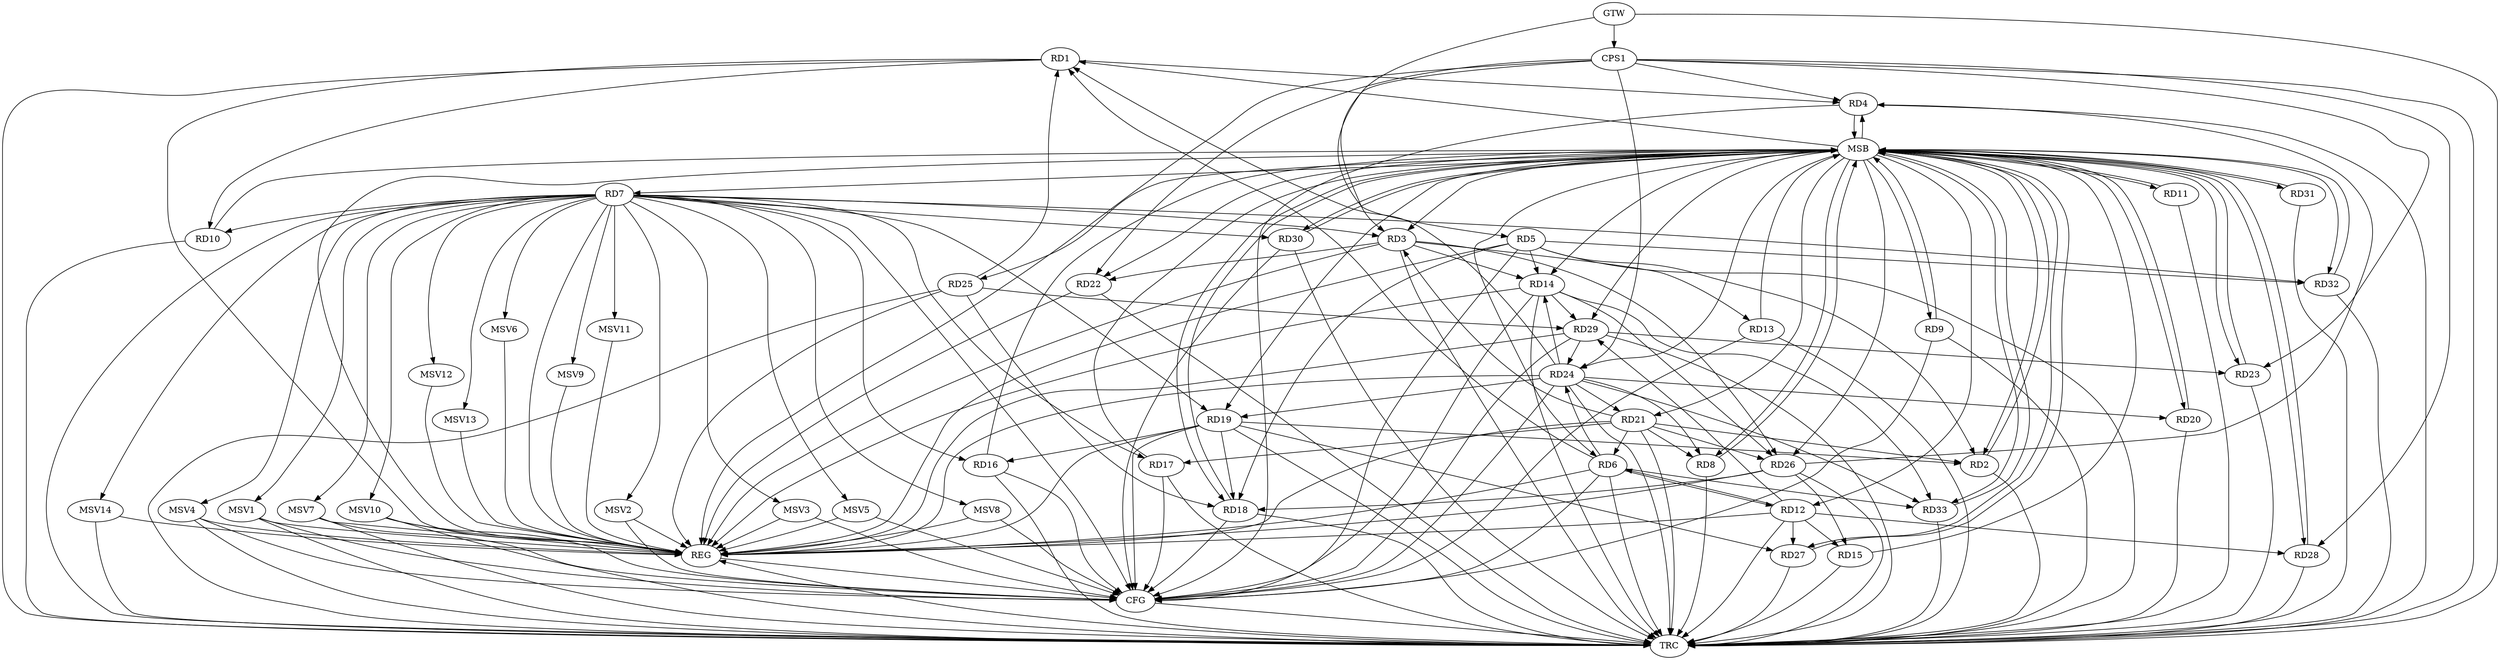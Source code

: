 strict digraph G {
  RD1 [ label="RD1" ];
  RD2 [ label="RD2" ];
  RD3 [ label="RD3" ];
  RD4 [ label="RD4" ];
  RD5 [ label="RD5" ];
  RD6 [ label="RD6" ];
  RD7 [ label="RD7" ];
  RD8 [ label="RD8" ];
  RD9 [ label="RD9" ];
  RD10 [ label="RD10" ];
  RD11 [ label="RD11" ];
  RD12 [ label="RD12" ];
  RD13 [ label="RD13" ];
  RD14 [ label="RD14" ];
  RD15 [ label="RD15" ];
  RD16 [ label="RD16" ];
  RD17 [ label="RD17" ];
  RD18 [ label="RD18" ];
  RD19 [ label="RD19" ];
  RD20 [ label="RD20" ];
  RD21 [ label="RD21" ];
  RD22 [ label="RD22" ];
  RD23 [ label="RD23" ];
  RD24 [ label="RD24" ];
  RD25 [ label="RD25" ];
  RD26 [ label="RD26" ];
  RD27 [ label="RD27" ];
  RD28 [ label="RD28" ];
  RD29 [ label="RD29" ];
  RD30 [ label="RD30" ];
  RD31 [ label="RD31" ];
  RD32 [ label="RD32" ];
  RD33 [ label="RD33" ];
  CPS1 [ label="CPS1" ];
  GTW [ label="GTW" ];
  REG [ label="REG" ];
  MSB [ label="MSB" ];
  CFG [ label="CFG" ];
  TRC [ label="TRC" ];
  MSV1 [ label="MSV1" ];
  MSV2 [ label="MSV2" ];
  MSV3 [ label="MSV3" ];
  MSV4 [ label="MSV4" ];
  MSV5 [ label="MSV5" ];
  MSV6 [ label="MSV6" ];
  MSV7 [ label="MSV7" ];
  MSV8 [ label="MSV8" ];
  MSV9 [ label="MSV9" ];
  MSV10 [ label="MSV10" ];
  MSV11 [ label="MSV11" ];
  MSV12 [ label="MSV12" ];
  MSV13 [ label="MSV13" ];
  MSV14 [ label="MSV14" ];
  RD1 -> RD4;
  RD6 -> RD1;
  RD1 -> RD10;
  RD24 -> RD1;
  RD25 -> RD1;
  RD5 -> RD2;
  RD19 -> RD2;
  RD21 -> RD2;
  RD7 -> RD3;
  RD3 -> RD13;
  RD3 -> RD14;
  RD21 -> RD3;
  RD3 -> RD22;
  RD3 -> RD26;
  RD26 -> RD4;
  RD5 -> RD14;
  RD5 -> RD18;
  RD5 -> RD32;
  RD6 -> RD12;
  RD12 -> RD6;
  RD21 -> RD6;
  RD6 -> RD24;
  RD6 -> RD33;
  RD7 -> RD10;
  RD7 -> RD16;
  RD7 -> RD17;
  RD7 -> RD19;
  RD7 -> RD30;
  RD7 -> RD32;
  RD21 -> RD8;
  RD24 -> RD8;
  RD12 -> RD15;
  RD12 -> RD27;
  RD12 -> RD28;
  RD12 -> RD29;
  RD24 -> RD14;
  RD14 -> RD26;
  RD14 -> RD29;
  RD14 -> RD33;
  RD26 -> RD15;
  RD19 -> RD16;
  RD21 -> RD17;
  RD19 -> RD18;
  RD25 -> RD18;
  RD26 -> RD18;
  RD24 -> RD19;
  RD19 -> RD27;
  RD24 -> RD20;
  RD24 -> RD21;
  RD21 -> RD26;
  RD29 -> RD23;
  RD29 -> RD24;
  RD24 -> RD33;
  RD25 -> RD29;
  CPS1 -> RD22;
  CPS1 -> RD23;
  CPS1 -> RD24;
  CPS1 -> RD3;
  CPS1 -> RD4;
  CPS1 -> RD28;
  GTW -> RD5;
  GTW -> CPS1;
  RD1 -> REG;
  RD3 -> REG;
  RD5 -> REG;
  RD6 -> REG;
  RD7 -> REG;
  RD12 -> REG;
  RD14 -> REG;
  RD19 -> REG;
  RD21 -> REG;
  RD22 -> REG;
  RD24 -> REG;
  RD25 -> REG;
  RD26 -> REG;
  RD29 -> REG;
  CPS1 -> REG;
  RD2 -> MSB;
  MSB -> RD19;
  MSB -> RD24;
  MSB -> RD25;
  MSB -> RD26;
  MSB -> RD29;
  MSB -> RD31;
  MSB -> REG;
  RD4 -> MSB;
  MSB -> RD3;
  MSB -> RD7;
  MSB -> RD14;
  RD8 -> MSB;
  MSB -> RD1;
  MSB -> RD21;
  MSB -> RD28;
  RD9 -> MSB;
  MSB -> RD4;
  MSB -> RD12;
  MSB -> RD32;
  RD10 -> MSB;
  MSB -> RD6;
  MSB -> RD8;
  MSB -> RD11;
  RD11 -> MSB;
  RD13 -> MSB;
  MSB -> RD18;
  MSB -> RD20;
  RD15 -> MSB;
  MSB -> RD2;
  RD16 -> MSB;
  MSB -> RD33;
  RD17 -> MSB;
  MSB -> RD9;
  MSB -> RD22;
  RD18 -> MSB;
  MSB -> RD23;
  RD20 -> MSB;
  RD23 -> MSB;
  RD27 -> MSB;
  RD28 -> MSB;
  RD30 -> MSB;
  MSB -> RD27;
  RD31 -> MSB;
  MSB -> RD30;
  RD32 -> MSB;
  RD33 -> MSB;
  RD4 -> CFG;
  RD18 -> CFG;
  RD30 -> CFG;
  RD13 -> CFG;
  RD5 -> CFG;
  RD17 -> CFG;
  RD16 -> CFG;
  RD7 -> CFG;
  RD24 -> CFG;
  RD14 -> CFG;
  RD9 -> CFG;
  RD19 -> CFG;
  RD6 -> CFG;
  RD29 -> CFG;
  REG -> CFG;
  RD1 -> TRC;
  RD2 -> TRC;
  RD3 -> TRC;
  RD4 -> TRC;
  RD5 -> TRC;
  RD6 -> TRC;
  RD7 -> TRC;
  RD8 -> TRC;
  RD9 -> TRC;
  RD10 -> TRC;
  RD11 -> TRC;
  RD12 -> TRC;
  RD13 -> TRC;
  RD14 -> TRC;
  RD15 -> TRC;
  RD16 -> TRC;
  RD17 -> TRC;
  RD18 -> TRC;
  RD19 -> TRC;
  RD20 -> TRC;
  RD21 -> TRC;
  RD22 -> TRC;
  RD23 -> TRC;
  RD24 -> TRC;
  RD25 -> TRC;
  RD26 -> TRC;
  RD27 -> TRC;
  RD28 -> TRC;
  RD29 -> TRC;
  RD30 -> TRC;
  RD31 -> TRC;
  RD32 -> TRC;
  RD33 -> TRC;
  CPS1 -> TRC;
  GTW -> TRC;
  CFG -> TRC;
  TRC -> REG;
  RD7 -> MSV1;
  RD7 -> MSV2;
  RD7 -> MSV3;
  RD7 -> MSV4;
  RD7 -> MSV5;
  RD7 -> MSV6;
  MSV1 -> REG;
  MSV1 -> TRC;
  MSV1 -> CFG;
  MSV2 -> REG;
  MSV2 -> CFG;
  MSV3 -> REG;
  MSV3 -> CFG;
  MSV4 -> REG;
  MSV4 -> TRC;
  MSV4 -> CFG;
  MSV5 -> REG;
  MSV5 -> CFG;
  MSV6 -> REG;
  RD7 -> MSV7;
  MSV7 -> REG;
  MSV7 -> TRC;
  MSV7 -> CFG;
  RD7 -> MSV8;
  MSV8 -> REG;
  MSV8 -> CFG;
  RD7 -> MSV9;
  MSV9 -> REG;
  RD7 -> MSV10;
  MSV10 -> REG;
  MSV10 -> TRC;
  MSV10 -> CFG;
  RD7 -> MSV11;
  RD7 -> MSV12;
  RD7 -> MSV13;
  RD7 -> MSV14;
  MSV11 -> REG;
  MSV12 -> REG;
  MSV13 -> REG;
  MSV14 -> REG;
  MSV14 -> TRC;
}
